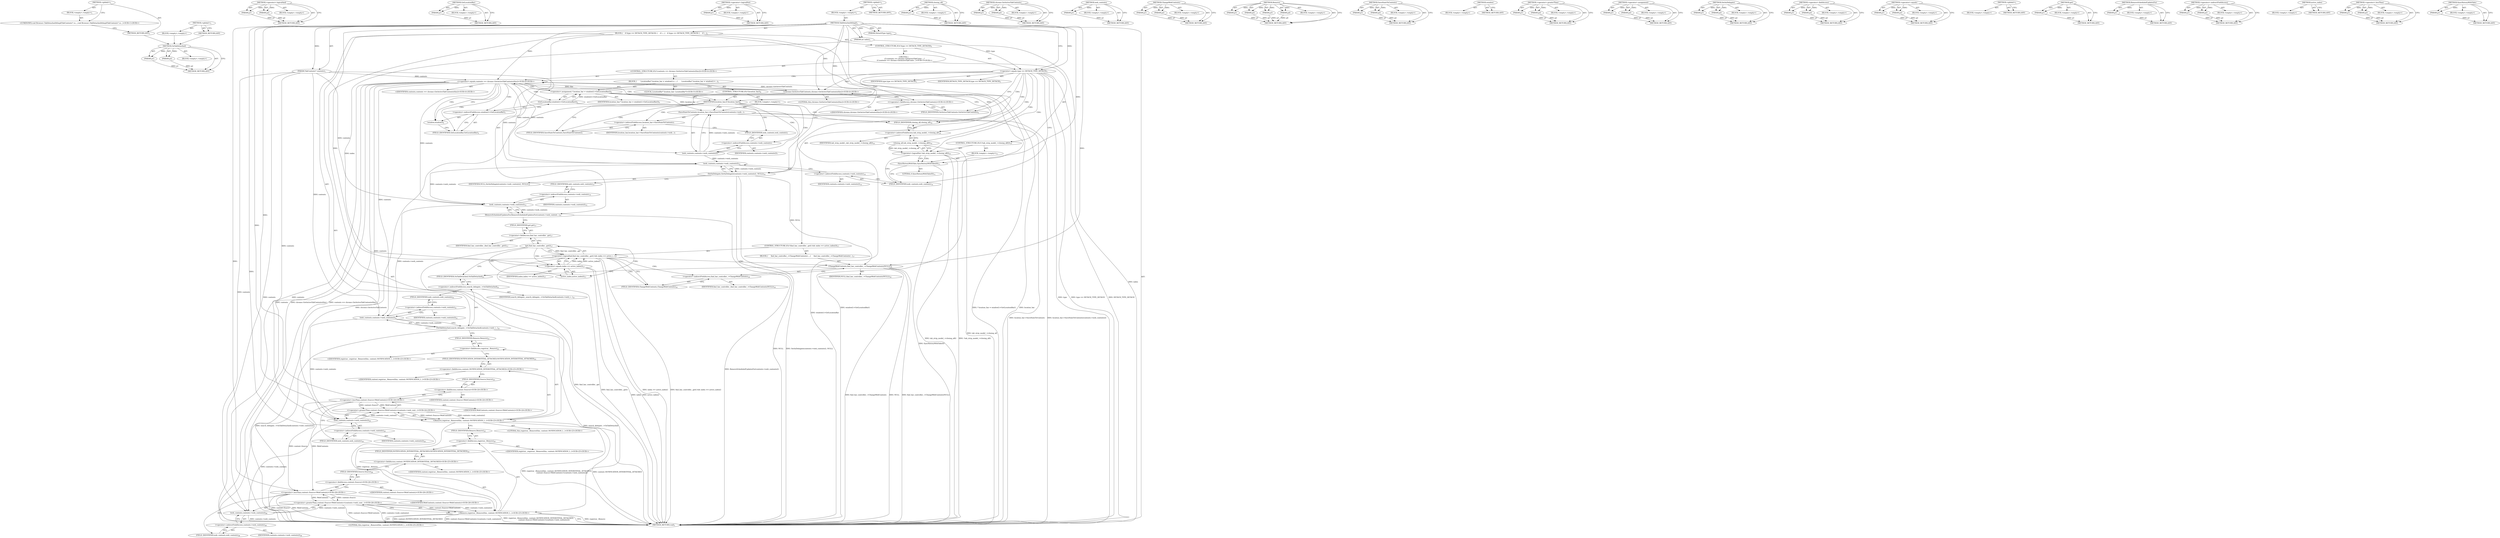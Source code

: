 digraph "&lt;global&gt;" {
vulnerable_226 [label=<(METHOD,OnTabDetached)>];
vulnerable_227 [label=<(PARAM,p1)>];
vulnerable_228 [label=<(PARAM,p2)>];
vulnerable_229 [label=<(BLOCK,&lt;empty&gt;,&lt;empty&gt;)>];
vulnerable_230 [label=<(METHOD_RETURN,ANY)>];
vulnerable_209 [label=<(METHOD,&lt;operator&gt;.logicalAnd)>];
vulnerable_210 [label=<(PARAM,p1)>];
vulnerable_211 [label=<(PARAM,p2)>];
vulnerable_212 [label=<(BLOCK,&lt;empty&gt;,&lt;empty&gt;)>];
vulnerable_213 [label=<(METHOD_RETURN,ANY)>];
vulnerable_167 [label=<(METHOD,GetLocationBar)>];
vulnerable_168 [label=<(PARAM,p1)>];
vulnerable_169 [label=<(BLOCK,&lt;empty&gt;,&lt;empty&gt;)>];
vulnerable_170 [label=<(METHOD_RETURN,ANY)>];
vulnerable_188 [label=<(METHOD,&lt;operator&gt;.logicalNot)>];
vulnerable_189 [label=<(PARAM,p1)>];
vulnerable_190 [label=<(BLOCK,&lt;empty&gt;,&lt;empty&gt;)>];
vulnerable_191 [label=<(METHOD_RETURN,ANY)>];
vulnerable_6 [label=<(METHOD,&lt;global&gt;)<SUB>1</SUB>>];
vulnerable_7 [label=<(BLOCK,&lt;empty&gt;,&lt;empty&gt;)<SUB>1</SUB>>];
vulnerable_8 [label=<(METHOD,TabDetachedAtImpl)<SUB>1</SUB>>];
vulnerable_9 [label=<(PARAM,TabContents* contents)<SUB>1</SUB>>];
vulnerable_10 [label=<(PARAM,int index)<SUB>1</SUB>>];
vulnerable_11 [label=<(PARAM,DetachType type)<SUB>2</SUB>>];
vulnerable_12 [label=<(BLOCK,{
   if (type == DETACH_TYPE_DETACH) {
    if (...,{
   if (type == DETACH_TYPE_DETACH) {
    if (...)<SUB>2</SUB>>];
vulnerable_13 [label=<(CONTROL_STRUCTURE,IF,if (type == DETACH_TYPE_DETACH))<SUB>3</SUB>>];
vulnerable_14 [label=<(&lt;operator&gt;.equals,type == DETACH_TYPE_DETACH)<SUB>3</SUB>>];
vulnerable_15 [label=<(IDENTIFIER,type,type == DETACH_TYPE_DETACH)<SUB>3</SUB>>];
vulnerable_16 [label=<(IDENTIFIER,DETACH_TYPE_DETACH,type == DETACH_TYPE_DETACH)<SUB>3</SUB>>];
vulnerable_17 [label="<(BLOCK,{
    if (contents == chrome::GetActiveTabConte...,{
    if (contents == chrome::GetActiveTabConte...)<SUB>3</SUB>>"];
vulnerable_18 [label="<(CONTROL_STRUCTURE,IF,if (contents == chrome::GetActiveTabContents(this)))<SUB>4</SUB>>"];
vulnerable_19 [label="<(&lt;operator&gt;.equals,contents == chrome::GetActiveTabContents(this))<SUB>4</SUB>>"];
vulnerable_20 [label="<(IDENTIFIER,contents,contents == chrome::GetActiveTabContents(this))<SUB>4</SUB>>"];
vulnerable_21 [label="<(chrome.GetActiveTabContents,chrome::GetActiveTabContents(this))<SUB>4</SUB>>"];
vulnerable_22 [label="<(&lt;operator&gt;.fieldAccess,chrome::GetActiveTabContents)<SUB>4</SUB>>"];
vulnerable_23 [label="<(IDENTIFIER,chrome,chrome::GetActiveTabContents(this))<SUB>4</SUB>>"];
vulnerable_24 [label=<(FIELD_IDENTIFIER,GetActiveTabContents,GetActiveTabContents)<SUB>4</SUB>>];
vulnerable_25 [label="<(LITERAL,this,chrome::GetActiveTabContents(this))<SUB>4</SUB>>"];
vulnerable_26 [label=<(BLOCK,{
       LocationBar* location_bar = window()-&gt;...,{
       LocationBar* location_bar = window()-&gt;...)<SUB>4</SUB>>];
vulnerable_27 [label="<(LOCAL,LocationBar* location_bar: LocationBar*)<SUB>5</SUB>>"];
vulnerable_28 [label=<(&lt;operator&gt;.assignment,* location_bar = window()-&gt;GetLocationBar())<SUB>5</SUB>>];
vulnerable_29 [label=<(IDENTIFIER,location_bar,* location_bar = window()-&gt;GetLocationBar())<SUB>5</SUB>>];
vulnerable_30 [label=<(GetLocationBar,window()-&gt;GetLocationBar())<SUB>5</SUB>>];
vulnerable_31 [label=<(&lt;operator&gt;.indirectFieldAccess,window()-&gt;GetLocationBar)<SUB>5</SUB>>];
vulnerable_32 [label=<(window,window())<SUB>5</SUB>>];
vulnerable_33 [label=<(FIELD_IDENTIFIER,GetLocationBar,GetLocationBar)<SUB>5</SUB>>];
vulnerable_34 [label=<(CONTROL_STRUCTURE,IF,if (location_bar))<SUB>6</SUB>>];
vulnerable_35 [label=<(IDENTIFIER,location_bar,if (location_bar))<SUB>6</SUB>>];
vulnerable_36 [label=<(BLOCK,&lt;empty&gt;,&lt;empty&gt;)<SUB>7</SUB>>];
vulnerable_37 [label=<(SaveStateToContents,location_bar-&gt;SaveStateToContents(contents-&gt;web...)<SUB>7</SUB>>];
vulnerable_38 [label=<(&lt;operator&gt;.indirectFieldAccess,location_bar-&gt;SaveStateToContents)<SUB>7</SUB>>];
vulnerable_39 [label=<(IDENTIFIER,location_bar,location_bar-&gt;SaveStateToContents(contents-&gt;web...)<SUB>7</SUB>>];
vulnerable_40 [label=<(FIELD_IDENTIFIER,SaveStateToContents,SaveStateToContents)<SUB>7</SUB>>];
vulnerable_41 [label=<(web_contents,contents-&gt;web_contents())<SUB>7</SUB>>];
vulnerable_42 [label=<(&lt;operator&gt;.indirectFieldAccess,contents-&gt;web_contents)<SUB>7</SUB>>];
vulnerable_43 [label=<(IDENTIFIER,contents,contents-&gt;web_contents())<SUB>7</SUB>>];
vulnerable_44 [label=<(FIELD_IDENTIFIER,web_contents,web_contents)<SUB>7</SUB>>];
vulnerable_45 [label=<(CONTROL_STRUCTURE,IF,if (!tab_strip_model_-&gt;closing_all()))<SUB>10</SUB>>];
vulnerable_46 [label=<(&lt;operator&gt;.logicalNot,!tab_strip_model_-&gt;closing_all())<SUB>10</SUB>>];
vulnerable_47 [label=<(closing_all,tab_strip_model_-&gt;closing_all())<SUB>10</SUB>>];
vulnerable_48 [label=<(&lt;operator&gt;.indirectFieldAccess,tab_strip_model_-&gt;closing_all)<SUB>10</SUB>>];
vulnerable_49 [label=<(IDENTIFIER,tab_strip_model_,tab_strip_model_-&gt;closing_all())<SUB>10</SUB>>];
vulnerable_50 [label=<(FIELD_IDENTIFIER,closing_all,closing_all)<SUB>10</SUB>>];
vulnerable_51 [label=<(BLOCK,&lt;empty&gt;,&lt;empty&gt;)<SUB>11</SUB>>];
vulnerable_52 [label=<(SyncHistoryWithTabs,SyncHistoryWithTabs(0))<SUB>11</SUB>>];
vulnerable_53 [label=<(LITERAL,0,SyncHistoryWithTabs(0))<SUB>11</SUB>>];
vulnerable_54 [label=<(SetAsDelegate,SetAsDelegate(contents-&gt;web_contents(), NULL))<SUB>14</SUB>>];
vulnerable_55 [label=<(web_contents,contents-&gt;web_contents())<SUB>14</SUB>>];
vulnerable_56 [label=<(&lt;operator&gt;.indirectFieldAccess,contents-&gt;web_contents)<SUB>14</SUB>>];
vulnerable_57 [label=<(IDENTIFIER,contents,contents-&gt;web_contents())<SUB>14</SUB>>];
vulnerable_58 [label=<(FIELD_IDENTIFIER,web_contents,web_contents)<SUB>14</SUB>>];
vulnerable_59 [label=<(IDENTIFIER,NULL,SetAsDelegate(contents-&gt;web_contents(), NULL))<SUB>14</SUB>>];
vulnerable_60 [label=<(RemoveScheduledUpdatesFor,RemoveScheduledUpdatesFor(contents-&gt;web_content...)<SUB>15</SUB>>];
vulnerable_61 [label=<(web_contents,contents-&gt;web_contents())<SUB>15</SUB>>];
vulnerable_62 [label=<(&lt;operator&gt;.indirectFieldAccess,contents-&gt;web_contents)<SUB>15</SUB>>];
vulnerable_63 [label=<(IDENTIFIER,contents,contents-&gt;web_contents())<SUB>15</SUB>>];
vulnerable_64 [label=<(FIELD_IDENTIFIER,web_contents,web_contents)<SUB>15</SUB>>];
vulnerable_65 [label=<(CONTROL_STRUCTURE,IF,if (find_bar_controller_.get() &amp;&amp; index == active_index()))<SUB>17</SUB>>];
vulnerable_66 [label=<(&lt;operator&gt;.logicalAnd,find_bar_controller_.get() &amp;&amp; index == active_i...)<SUB>17</SUB>>];
vulnerable_67 [label=<(get,find_bar_controller_.get())<SUB>17</SUB>>];
vulnerable_68 [label=<(&lt;operator&gt;.fieldAccess,find_bar_controller_.get)<SUB>17</SUB>>];
vulnerable_69 [label=<(IDENTIFIER,find_bar_controller_,find_bar_controller_.get())<SUB>17</SUB>>];
vulnerable_70 [label=<(FIELD_IDENTIFIER,get,get)<SUB>17</SUB>>];
vulnerable_71 [label=<(&lt;operator&gt;.equals,index == active_index())<SUB>17</SUB>>];
vulnerable_72 [label=<(IDENTIFIER,index,index == active_index())<SUB>17</SUB>>];
vulnerable_73 [label=<(active_index,active_index())<SUB>17</SUB>>];
vulnerable_74 [label=<(BLOCK,{
     find_bar_controller_-&gt;ChangeWebContents(...,{
     find_bar_controller_-&gt;ChangeWebContents(...)<SUB>17</SUB>>];
vulnerable_75 [label=<(ChangeWebContents,find_bar_controller_-&gt;ChangeWebContents(NULL))<SUB>18</SUB>>];
vulnerable_76 [label=<(&lt;operator&gt;.indirectFieldAccess,find_bar_controller_-&gt;ChangeWebContents)<SUB>18</SUB>>];
vulnerable_77 [label=<(IDENTIFIER,find_bar_controller_,find_bar_controller_-&gt;ChangeWebContents(NULL))<SUB>18</SUB>>];
vulnerable_78 [label=<(FIELD_IDENTIFIER,ChangeWebContents,ChangeWebContents)<SUB>18</SUB>>];
vulnerable_79 [label=<(IDENTIFIER,NULL,find_bar_controller_-&gt;ChangeWebContents(NULL))<SUB>18</SUB>>];
vulnerable_80 [label=<(OnTabDetached,search_delegate_-&gt;OnTabDetached(contents-&gt;web_c...)<SUB>21</SUB>>];
vulnerable_81 [label=<(&lt;operator&gt;.indirectFieldAccess,search_delegate_-&gt;OnTabDetached)<SUB>21</SUB>>];
vulnerable_82 [label=<(IDENTIFIER,search_delegate_,search_delegate_-&gt;OnTabDetached(contents-&gt;web_c...)<SUB>21</SUB>>];
vulnerable_83 [label=<(FIELD_IDENTIFIER,OnTabDetached,OnTabDetached)<SUB>21</SUB>>];
vulnerable_84 [label=<(web_contents,contents-&gt;web_contents())<SUB>21</SUB>>];
vulnerable_85 [label=<(&lt;operator&gt;.indirectFieldAccess,contents-&gt;web_contents)<SUB>21</SUB>>];
vulnerable_86 [label=<(IDENTIFIER,contents,contents-&gt;web_contents())<SUB>21</SUB>>];
vulnerable_87 [label=<(FIELD_IDENTIFIER,web_contents,web_contents)<SUB>21</SUB>>];
vulnerable_88 [label="<(Remove,registrar_.Remove(this, content::NOTIFICATION_I...)<SUB>23</SUB>>"];
vulnerable_89 [label=<(&lt;operator&gt;.fieldAccess,registrar_.Remove)<SUB>23</SUB>>];
vulnerable_90 [label="<(IDENTIFIER,registrar_,registrar_.Remove(this, content::NOTIFICATION_I...)<SUB>23</SUB>>"];
vulnerable_91 [label=<(FIELD_IDENTIFIER,Remove,Remove)<SUB>23</SUB>>];
vulnerable_92 [label="<(LITERAL,this,registrar_.Remove(this, content::NOTIFICATION_I...)<SUB>23</SUB>>"];
vulnerable_93 [label="<(&lt;operator&gt;.fieldAccess,content::NOTIFICATION_INTERSTITIAL_ATTACHED)<SUB>23</SUB>>"];
vulnerable_94 [label="<(IDENTIFIER,content,registrar_.Remove(this, content::NOTIFICATION_I...)<SUB>23</SUB>>"];
vulnerable_95 [label=<(FIELD_IDENTIFIER,NOTIFICATION_INTERSTITIAL_ATTACHED,NOTIFICATION_INTERSTITIAL_ATTACHED)<SUB>23</SUB>>];
vulnerable_96 [label="<(&lt;operator&gt;.greaterThan,content::Source&lt;WebContents&gt;(contents-&gt;web_cont...)<SUB>24</SUB>>"];
vulnerable_97 [label="<(&lt;operator&gt;.lessThan,content::Source&lt;WebContents)<SUB>24</SUB>>"];
vulnerable_98 [label="<(&lt;operator&gt;.fieldAccess,content::Source)<SUB>24</SUB>>"];
vulnerable_99 [label="<(IDENTIFIER,content,content::Source&lt;WebContents)<SUB>24</SUB>>"];
vulnerable_100 [label=<(FIELD_IDENTIFIER,Source,Source)<SUB>24</SUB>>];
vulnerable_101 [label="<(IDENTIFIER,WebContents,content::Source&lt;WebContents)<SUB>24</SUB>>"];
vulnerable_102 [label=<(web_contents,contents-&gt;web_contents())<SUB>24</SUB>>];
vulnerable_103 [label=<(&lt;operator&gt;.indirectFieldAccess,contents-&gt;web_contents)<SUB>24</SUB>>];
vulnerable_104 [label=<(IDENTIFIER,contents,contents-&gt;web_contents())<SUB>24</SUB>>];
vulnerable_105 [label=<(FIELD_IDENTIFIER,web_contents,web_contents)<SUB>24</SUB>>];
vulnerable_106 [label="<(Remove,registrar_.Remove(this, content::NOTIFICATION_I...)<SUB>25</SUB>>"];
vulnerable_107 [label=<(&lt;operator&gt;.fieldAccess,registrar_.Remove)<SUB>25</SUB>>];
vulnerable_108 [label="<(IDENTIFIER,registrar_,registrar_.Remove(this, content::NOTIFICATION_I...)<SUB>25</SUB>>"];
vulnerable_109 [label=<(FIELD_IDENTIFIER,Remove,Remove)<SUB>25</SUB>>];
vulnerable_110 [label="<(LITERAL,this,registrar_.Remove(this, content::NOTIFICATION_I...)<SUB>25</SUB>>"];
vulnerable_111 [label="<(&lt;operator&gt;.fieldAccess,content::NOTIFICATION_INTERSTITIAL_DETACHED)<SUB>25</SUB>>"];
vulnerable_112 [label="<(IDENTIFIER,content,registrar_.Remove(this, content::NOTIFICATION_I...)<SUB>25</SUB>>"];
vulnerable_113 [label=<(FIELD_IDENTIFIER,NOTIFICATION_INTERSTITIAL_DETACHED,NOTIFICATION_INTERSTITIAL_DETACHED)<SUB>25</SUB>>];
vulnerable_114 [label="<(&lt;operator&gt;.greaterThan,content::Source&lt;WebContents&gt;(contents-&gt;web_cont...)<SUB>26</SUB>>"];
vulnerable_115 [label="<(&lt;operator&gt;.lessThan,content::Source&lt;WebContents)<SUB>26</SUB>>"];
vulnerable_116 [label="<(&lt;operator&gt;.fieldAccess,content::Source)<SUB>26</SUB>>"];
vulnerable_117 [label="<(IDENTIFIER,content,content::Source&lt;WebContents)<SUB>26</SUB>>"];
vulnerable_118 [label=<(FIELD_IDENTIFIER,Source,Source)<SUB>26</SUB>>];
vulnerable_119 [label="<(IDENTIFIER,WebContents,content::Source&lt;WebContents)<SUB>26</SUB>>"];
vulnerable_120 [label=<(web_contents,contents-&gt;web_contents())<SUB>26</SUB>>];
vulnerable_121 [label=<(&lt;operator&gt;.indirectFieldAccess,contents-&gt;web_contents)<SUB>26</SUB>>];
vulnerable_122 [label=<(IDENTIFIER,contents,contents-&gt;web_contents())<SUB>26</SUB>>];
vulnerable_123 [label=<(FIELD_IDENTIFIER,web_contents,web_contents)<SUB>26</SUB>>];
vulnerable_124 [label=<(METHOD_RETURN,void)<SUB>1</SUB>>];
vulnerable_126 [label=<(METHOD_RETURN,ANY)<SUB>1</SUB>>];
vulnerable_192 [label=<(METHOD,closing_all)>];
vulnerable_193 [label=<(PARAM,p1)>];
vulnerable_194 [label=<(BLOCK,&lt;empty&gt;,&lt;empty&gt;)>];
vulnerable_195 [label=<(METHOD_RETURN,ANY)>];
vulnerable_152 [label=<(METHOD,chrome.GetActiveTabContents)>];
vulnerable_153 [label=<(PARAM,p1)>];
vulnerable_154 [label=<(PARAM,p2)>];
vulnerable_155 [label=<(BLOCK,&lt;empty&gt;,&lt;empty&gt;)>];
vulnerable_156 [label=<(METHOD_RETURN,ANY)>];
vulnerable_184 [label=<(METHOD,web_contents)>];
vulnerable_185 [label=<(PARAM,p1)>];
vulnerable_186 [label=<(BLOCK,&lt;empty&gt;,&lt;empty&gt;)>];
vulnerable_187 [label=<(METHOD_RETURN,ANY)>];
vulnerable_221 [label=<(METHOD,ChangeWebContents)>];
vulnerable_222 [label=<(PARAM,p1)>];
vulnerable_223 [label=<(PARAM,p2)>];
vulnerable_224 [label=<(BLOCK,&lt;empty&gt;,&lt;empty&gt;)>];
vulnerable_225 [label=<(METHOD_RETURN,ANY)>];
vulnerable_231 [label=<(METHOD,Remove)>];
vulnerable_232 [label=<(PARAM,p1)>];
vulnerable_233 [label=<(PARAM,p2)>];
vulnerable_234 [label=<(PARAM,p3)>];
vulnerable_235 [label=<(PARAM,p4)>];
vulnerable_236 [label=<(BLOCK,&lt;empty&gt;,&lt;empty&gt;)>];
vulnerable_237 [label=<(METHOD_RETURN,ANY)>];
vulnerable_179 [label=<(METHOD,SaveStateToContents)>];
vulnerable_180 [label=<(PARAM,p1)>];
vulnerable_181 [label=<(PARAM,p2)>];
vulnerable_182 [label=<(BLOCK,&lt;empty&gt;,&lt;empty&gt;)>];
vulnerable_183 [label=<(METHOD_RETURN,ANY)>];
vulnerable_176 [label=<(METHOD,window)>];
vulnerable_177 [label=<(BLOCK,&lt;empty&gt;,&lt;empty&gt;)>];
vulnerable_178 [label=<(METHOD_RETURN,ANY)>];
vulnerable_238 [label=<(METHOD,&lt;operator&gt;.greaterThan)>];
vulnerable_239 [label=<(PARAM,p1)>];
vulnerable_240 [label=<(PARAM,p2)>];
vulnerable_241 [label=<(BLOCK,&lt;empty&gt;,&lt;empty&gt;)>];
vulnerable_242 [label=<(METHOD_RETURN,ANY)>];
vulnerable_162 [label=<(METHOD,&lt;operator&gt;.assignment)>];
vulnerable_163 [label=<(PARAM,p1)>];
vulnerable_164 [label=<(PARAM,p2)>];
vulnerable_165 [label=<(BLOCK,&lt;empty&gt;,&lt;empty&gt;)>];
vulnerable_166 [label=<(METHOD_RETURN,ANY)>];
vulnerable_200 [label=<(METHOD,SetAsDelegate)>];
vulnerable_201 [label=<(PARAM,p1)>];
vulnerable_202 [label=<(PARAM,p2)>];
vulnerable_203 [label=<(BLOCK,&lt;empty&gt;,&lt;empty&gt;)>];
vulnerable_204 [label=<(METHOD_RETURN,ANY)>];
vulnerable_157 [label=<(METHOD,&lt;operator&gt;.fieldAccess)>];
vulnerable_158 [label=<(PARAM,p1)>];
vulnerable_159 [label=<(PARAM,p2)>];
vulnerable_160 [label=<(BLOCK,&lt;empty&gt;,&lt;empty&gt;)>];
vulnerable_161 [label=<(METHOD_RETURN,ANY)>];
vulnerable_147 [label=<(METHOD,&lt;operator&gt;.equals)>];
vulnerable_148 [label=<(PARAM,p1)>];
vulnerable_149 [label=<(PARAM,p2)>];
vulnerable_150 [label=<(BLOCK,&lt;empty&gt;,&lt;empty&gt;)>];
vulnerable_151 [label=<(METHOD_RETURN,ANY)>];
vulnerable_141 [label=<(METHOD,&lt;global&gt;)<SUB>1</SUB>>];
vulnerable_142 [label=<(BLOCK,&lt;empty&gt;,&lt;empty&gt;)>];
vulnerable_143 [label=<(METHOD_RETURN,ANY)>];
vulnerable_214 [label=<(METHOD,get)>];
vulnerable_215 [label=<(PARAM,p1)>];
vulnerable_216 [label=<(BLOCK,&lt;empty&gt;,&lt;empty&gt;)>];
vulnerable_217 [label=<(METHOD_RETURN,ANY)>];
vulnerable_205 [label=<(METHOD,RemoveScheduledUpdatesFor)>];
vulnerable_206 [label=<(PARAM,p1)>];
vulnerable_207 [label=<(BLOCK,&lt;empty&gt;,&lt;empty&gt;)>];
vulnerable_208 [label=<(METHOD_RETURN,ANY)>];
vulnerable_171 [label=<(METHOD,&lt;operator&gt;.indirectFieldAccess)>];
vulnerable_172 [label=<(PARAM,p1)>];
vulnerable_173 [label=<(PARAM,p2)>];
vulnerable_174 [label=<(BLOCK,&lt;empty&gt;,&lt;empty&gt;)>];
vulnerable_175 [label=<(METHOD_RETURN,ANY)>];
vulnerable_218 [label=<(METHOD,active_index)>];
vulnerable_219 [label=<(BLOCK,&lt;empty&gt;,&lt;empty&gt;)>];
vulnerable_220 [label=<(METHOD_RETURN,ANY)>];
vulnerable_243 [label=<(METHOD,&lt;operator&gt;.lessThan)>];
vulnerable_244 [label=<(PARAM,p1)>];
vulnerable_245 [label=<(PARAM,p2)>];
vulnerable_246 [label=<(BLOCK,&lt;empty&gt;,&lt;empty&gt;)>];
vulnerable_247 [label=<(METHOD_RETURN,ANY)>];
vulnerable_196 [label=<(METHOD,SyncHistoryWithTabs)>];
vulnerable_197 [label=<(PARAM,p1)>];
vulnerable_198 [label=<(BLOCK,&lt;empty&gt;,&lt;empty&gt;)>];
vulnerable_199 [label=<(METHOD_RETURN,ANY)>];
fixed_6 [label=<(METHOD,&lt;global&gt;)<SUB>1</SUB>>];
fixed_7 [label=<(BLOCK,&lt;empty&gt;,&lt;empty&gt;)<SUB>1</SUB>>];
fixed_8 [label="<(UNKNOWN,void Browser::TabDetachedAtImpl(TabContents* co...,void Browser::TabDetachedAtImpl(TabContents* co...)<SUB>1</SUB>>"];
fixed_9 [label=<(METHOD_RETURN,ANY)<SUB>1</SUB>>];
fixed_14 [label=<(METHOD,&lt;global&gt;)<SUB>1</SUB>>];
fixed_15 [label=<(BLOCK,&lt;empty&gt;,&lt;empty&gt;)>];
fixed_16 [label=<(METHOD_RETURN,ANY)>];
vulnerable_226 -> vulnerable_227  [key=0, label="AST: "];
vulnerable_226 -> vulnerable_227  [key=1, label="DDG: "];
vulnerable_226 -> vulnerable_229  [key=0, label="AST: "];
vulnerable_226 -> vulnerable_228  [key=0, label="AST: "];
vulnerable_226 -> vulnerable_228  [key=1, label="DDG: "];
vulnerable_226 -> vulnerable_230  [key=0, label="AST: "];
vulnerable_226 -> vulnerable_230  [key=1, label="CFG: "];
vulnerable_227 -> vulnerable_230  [key=0, label="DDG: p1"];
vulnerable_228 -> vulnerable_230  [key=0, label="DDG: p2"];
vulnerable_209 -> vulnerable_210  [key=0, label="AST: "];
vulnerable_209 -> vulnerable_210  [key=1, label="DDG: "];
vulnerable_209 -> vulnerable_212  [key=0, label="AST: "];
vulnerable_209 -> vulnerable_211  [key=0, label="AST: "];
vulnerable_209 -> vulnerable_211  [key=1, label="DDG: "];
vulnerable_209 -> vulnerable_213  [key=0, label="AST: "];
vulnerable_209 -> vulnerable_213  [key=1, label="CFG: "];
vulnerable_210 -> vulnerable_213  [key=0, label="DDG: p1"];
vulnerable_211 -> vulnerable_213  [key=0, label="DDG: p2"];
vulnerable_167 -> vulnerable_168  [key=0, label="AST: "];
vulnerable_167 -> vulnerable_168  [key=1, label="DDG: "];
vulnerable_167 -> vulnerable_169  [key=0, label="AST: "];
vulnerable_167 -> vulnerable_170  [key=0, label="AST: "];
vulnerable_167 -> vulnerable_170  [key=1, label="CFG: "];
vulnerable_168 -> vulnerable_170  [key=0, label="DDG: p1"];
vulnerable_188 -> vulnerable_189  [key=0, label="AST: "];
vulnerable_188 -> vulnerable_189  [key=1, label="DDG: "];
vulnerable_188 -> vulnerable_190  [key=0, label="AST: "];
vulnerable_188 -> vulnerable_191  [key=0, label="AST: "];
vulnerable_188 -> vulnerable_191  [key=1, label="CFG: "];
vulnerable_189 -> vulnerable_191  [key=0, label="DDG: p1"];
vulnerable_6 -> vulnerable_7  [key=0, label="AST: "];
vulnerable_6 -> vulnerable_126  [key=0, label="AST: "];
vulnerable_6 -> vulnerable_126  [key=1, label="CFG: "];
vulnerable_7 -> vulnerable_8  [key=0, label="AST: "];
vulnerable_8 -> vulnerable_9  [key=0, label="AST: "];
vulnerable_8 -> vulnerable_9  [key=1, label="DDG: "];
vulnerable_8 -> vulnerable_10  [key=0, label="AST: "];
vulnerable_8 -> vulnerable_10  [key=1, label="DDG: "];
vulnerable_8 -> vulnerable_11  [key=0, label="AST: "];
vulnerable_8 -> vulnerable_11  [key=1, label="DDG: "];
vulnerable_8 -> vulnerable_12  [key=0, label="AST: "];
vulnerable_8 -> vulnerable_124  [key=0, label="AST: "];
vulnerable_8 -> vulnerable_14  [key=0, label="CFG: "];
vulnerable_8 -> vulnerable_14  [key=1, label="DDG: "];
vulnerable_8 -> vulnerable_54  [key=0, label="DDG: "];
vulnerable_8 -> vulnerable_88  [key=0, label="DDG: "];
vulnerable_8 -> vulnerable_106  [key=0, label="DDG: "];
vulnerable_8 -> vulnerable_71  [key=0, label="DDG: "];
vulnerable_8 -> vulnerable_75  [key=0, label="DDG: "];
vulnerable_8 -> vulnerable_97  [key=0, label="DDG: "];
vulnerable_8 -> vulnerable_115  [key=0, label="DDG: "];
vulnerable_8 -> vulnerable_19  [key=0, label="DDG: "];
vulnerable_8 -> vulnerable_21  [key=0, label="DDG: "];
vulnerable_8 -> vulnerable_35  [key=0, label="DDG: "];
vulnerable_8 -> vulnerable_52  [key=0, label="DDG: "];
vulnerable_9 -> vulnerable_124  [key=0, label="DDG: contents"];
vulnerable_9 -> vulnerable_55  [key=0, label="DDG: contents"];
vulnerable_9 -> vulnerable_61  [key=0, label="DDG: contents"];
vulnerable_9 -> vulnerable_84  [key=0, label="DDG: contents"];
vulnerable_9 -> vulnerable_102  [key=0, label="DDG: contents"];
vulnerable_9 -> vulnerable_120  [key=0, label="DDG: contents"];
vulnerable_9 -> vulnerable_19  [key=0, label="DDG: contents"];
vulnerable_10 -> vulnerable_124  [key=0, label="DDG: index"];
vulnerable_10 -> vulnerable_71  [key=0, label="DDG: index"];
vulnerable_11 -> vulnerable_14  [key=0, label="DDG: type"];
vulnerable_12 -> vulnerable_13  [key=0, label="AST: "];
vulnerable_12 -> vulnerable_54  [key=0, label="AST: "];
vulnerable_12 -> vulnerable_60  [key=0, label="AST: "];
vulnerable_12 -> vulnerable_65  [key=0, label="AST: "];
vulnerable_12 -> vulnerable_80  [key=0, label="AST: "];
vulnerable_12 -> vulnerable_88  [key=0, label="AST: "];
vulnerable_12 -> vulnerable_106  [key=0, label="AST: "];
vulnerable_13 -> vulnerable_14  [key=0, label="AST: "];
vulnerable_13 -> vulnerable_17  [key=0, label="AST: "];
vulnerable_14 -> vulnerable_15  [key=0, label="AST: "];
vulnerable_14 -> vulnerable_16  [key=0, label="AST: "];
vulnerable_14 -> vulnerable_24  [key=0, label="CFG: "];
vulnerable_14 -> vulnerable_24  [key=1, label="CDG: "];
vulnerable_14 -> vulnerable_58  [key=0, label="CFG: "];
vulnerable_14 -> vulnerable_124  [key=0, label="DDG: type"];
vulnerable_14 -> vulnerable_124  [key=1, label="DDG: type == DETACH_TYPE_DETACH"];
vulnerable_14 -> vulnerable_124  [key=2, label="DDG: DETACH_TYPE_DETACH"];
vulnerable_14 -> vulnerable_47  [key=0, label="CDG: "];
vulnerable_14 -> vulnerable_21  [key=0, label="CDG: "];
vulnerable_14 -> vulnerable_48  [key=0, label="CDG: "];
vulnerable_14 -> vulnerable_19  [key=0, label="CDG: "];
vulnerable_14 -> vulnerable_46  [key=0, label="CDG: "];
vulnerable_14 -> vulnerable_22  [key=0, label="CDG: "];
vulnerable_14 -> vulnerable_50  [key=0, label="CDG: "];
vulnerable_17 -> vulnerable_18  [key=0, label="AST: "];
vulnerable_17 -> vulnerable_45  [key=0, label="AST: "];
vulnerable_18 -> vulnerable_19  [key=0, label="AST: "];
vulnerable_18 -> vulnerable_26  [key=0, label="AST: "];
vulnerable_19 -> vulnerable_20  [key=0, label="AST: "];
vulnerable_19 -> vulnerable_21  [key=0, label="AST: "];
vulnerable_19 -> vulnerable_32  [key=0, label="CFG: "];
vulnerable_19 -> vulnerable_32  [key=1, label="CDG: "];
vulnerable_19 -> vulnerable_50  [key=0, label="CFG: "];
vulnerable_19 -> vulnerable_124  [key=0, label="DDG: contents"];
vulnerable_19 -> vulnerable_124  [key=1, label="DDG: chrome::GetActiveTabContents(this)"];
vulnerable_19 -> vulnerable_124  [key=2, label="DDG: contents == chrome::GetActiveTabContents(this)"];
vulnerable_19 -> vulnerable_55  [key=0, label="DDG: contents"];
vulnerable_19 -> vulnerable_61  [key=0, label="DDG: contents"];
vulnerable_19 -> vulnerable_84  [key=0, label="DDG: contents"];
vulnerable_19 -> vulnerable_102  [key=0, label="DDG: contents"];
vulnerable_19 -> vulnerable_120  [key=0, label="DDG: contents"];
vulnerable_19 -> vulnerable_41  [key=0, label="DDG: contents"];
vulnerable_19 -> vulnerable_30  [key=0, label="CDG: "];
vulnerable_19 -> vulnerable_33  [key=0, label="CDG: "];
vulnerable_19 -> vulnerable_28  [key=0, label="CDG: "];
vulnerable_19 -> vulnerable_35  [key=0, label="CDG: "];
vulnerable_19 -> vulnerable_31  [key=0, label="CDG: "];
vulnerable_21 -> vulnerable_22  [key=0, label="AST: "];
vulnerable_21 -> vulnerable_25  [key=0, label="AST: "];
vulnerable_21 -> vulnerable_19  [key=0, label="CFG: "];
vulnerable_21 -> vulnerable_19  [key=1, label="DDG: chrome::GetActiveTabContents"];
vulnerable_21 -> vulnerable_19  [key=2, label="DDG: this"];
vulnerable_21 -> vulnerable_124  [key=0, label="DDG: chrome::GetActiveTabContents"];
vulnerable_22 -> vulnerable_23  [key=0, label="AST: "];
vulnerable_22 -> vulnerable_24  [key=0, label="AST: "];
vulnerable_22 -> vulnerable_21  [key=0, label="CFG: "];
vulnerable_24 -> vulnerable_22  [key=0, label="CFG: "];
vulnerable_26 -> vulnerable_27  [key=0, label="AST: "];
vulnerable_26 -> vulnerable_28  [key=0, label="AST: "];
vulnerable_26 -> vulnerable_34  [key=0, label="AST: "];
vulnerable_28 -> vulnerable_29  [key=0, label="AST: "];
vulnerable_28 -> vulnerable_30  [key=0, label="AST: "];
vulnerable_28 -> vulnerable_35  [key=0, label="CFG: "];
vulnerable_28 -> vulnerable_124  [key=0, label="DDG: location_bar"];
vulnerable_28 -> vulnerable_124  [key=1, label="DDG: window()-&gt;GetLocationBar()"];
vulnerable_28 -> vulnerable_124  [key=2, label="DDG: * location_bar = window()-&gt;GetLocationBar()"];
vulnerable_28 -> vulnerable_37  [key=0, label="DDG: location_bar"];
vulnerable_30 -> vulnerable_31  [key=0, label="AST: "];
vulnerable_30 -> vulnerable_28  [key=0, label="CFG: "];
vulnerable_30 -> vulnerable_28  [key=1, label="DDG: window()-&gt;GetLocationBar"];
vulnerable_30 -> vulnerable_124  [key=0, label="DDG: window()-&gt;GetLocationBar"];
vulnerable_31 -> vulnerable_32  [key=0, label="AST: "];
vulnerable_31 -> vulnerable_33  [key=0, label="AST: "];
vulnerable_31 -> vulnerable_30  [key=0, label="CFG: "];
vulnerable_32 -> vulnerable_33  [key=0, label="CFG: "];
vulnerable_33 -> vulnerable_31  [key=0, label="CFG: "];
vulnerable_34 -> vulnerable_35  [key=0, label="AST: "];
vulnerable_34 -> vulnerable_36  [key=0, label="AST: "];
vulnerable_35 -> vulnerable_40  [key=0, label="CFG: "];
vulnerable_35 -> vulnerable_40  [key=1, label="CDG: "];
vulnerable_35 -> vulnerable_50  [key=0, label="CFG: "];
vulnerable_35 -> vulnerable_42  [key=0, label="CDG: "];
vulnerable_35 -> vulnerable_37  [key=0, label="CDG: "];
vulnerable_35 -> vulnerable_38  [key=0, label="CDG: "];
vulnerable_35 -> vulnerable_41  [key=0, label="CDG: "];
vulnerable_35 -> vulnerable_44  [key=0, label="CDG: "];
vulnerable_36 -> vulnerable_37  [key=0, label="AST: "];
vulnerable_37 -> vulnerable_38  [key=0, label="AST: "];
vulnerable_37 -> vulnerable_41  [key=0, label="AST: "];
vulnerable_37 -> vulnerable_50  [key=0, label="CFG: "];
vulnerable_37 -> vulnerable_124  [key=0, label="DDG: location_bar-&gt;SaveStateToContents"];
vulnerable_37 -> vulnerable_124  [key=1, label="DDG: location_bar-&gt;SaveStateToContents(contents-&gt;web_contents())"];
vulnerable_38 -> vulnerable_39  [key=0, label="AST: "];
vulnerable_38 -> vulnerable_40  [key=0, label="AST: "];
vulnerable_38 -> vulnerable_44  [key=0, label="CFG: "];
vulnerable_40 -> vulnerable_38  [key=0, label="CFG: "];
vulnerable_41 -> vulnerable_42  [key=0, label="AST: "];
vulnerable_41 -> vulnerable_37  [key=0, label="CFG: "];
vulnerable_41 -> vulnerable_37  [key=1, label="DDG: contents-&gt;web_contents"];
vulnerable_41 -> vulnerable_55  [key=0, label="DDG: contents-&gt;web_contents"];
vulnerable_42 -> vulnerable_43  [key=0, label="AST: "];
vulnerable_42 -> vulnerable_44  [key=0, label="AST: "];
vulnerable_42 -> vulnerable_41  [key=0, label="CFG: "];
vulnerable_44 -> vulnerable_42  [key=0, label="CFG: "];
vulnerable_45 -> vulnerable_46  [key=0, label="AST: "];
vulnerable_45 -> vulnerable_51  [key=0, label="AST: "];
vulnerable_46 -> vulnerable_47  [key=0, label="AST: "];
vulnerable_46 -> vulnerable_52  [key=0, label="CFG: "];
vulnerable_46 -> vulnerable_52  [key=1, label="CDG: "];
vulnerable_46 -> vulnerable_58  [key=0, label="CFG: "];
vulnerable_46 -> vulnerable_124  [key=0, label="DDG: tab_strip_model_-&gt;closing_all()"];
vulnerable_46 -> vulnerable_124  [key=1, label="DDG: !tab_strip_model_-&gt;closing_all()"];
vulnerable_47 -> vulnerable_48  [key=0, label="AST: "];
vulnerable_47 -> vulnerable_46  [key=0, label="CFG: "];
vulnerable_47 -> vulnerable_46  [key=1, label="DDG: tab_strip_model_-&gt;closing_all"];
vulnerable_47 -> vulnerable_124  [key=0, label="DDG: tab_strip_model_-&gt;closing_all"];
vulnerable_48 -> vulnerable_49  [key=0, label="AST: "];
vulnerable_48 -> vulnerable_50  [key=0, label="AST: "];
vulnerable_48 -> vulnerable_47  [key=0, label="CFG: "];
vulnerable_50 -> vulnerable_48  [key=0, label="CFG: "];
vulnerable_51 -> vulnerable_52  [key=0, label="AST: "];
vulnerable_52 -> vulnerable_53  [key=0, label="AST: "];
vulnerable_52 -> vulnerable_58  [key=0, label="CFG: "];
vulnerable_52 -> vulnerable_124  [key=0, label="DDG: SyncHistoryWithTabs(0)"];
vulnerable_54 -> vulnerable_55  [key=0, label="AST: "];
vulnerable_54 -> vulnerable_59  [key=0, label="AST: "];
vulnerable_54 -> vulnerable_64  [key=0, label="CFG: "];
vulnerable_54 -> vulnerable_124  [key=0, label="DDG: NULL"];
vulnerable_54 -> vulnerable_124  [key=1, label="DDG: SetAsDelegate(contents-&gt;web_contents(), NULL)"];
vulnerable_54 -> vulnerable_75  [key=0, label="DDG: NULL"];
vulnerable_55 -> vulnerable_56  [key=0, label="AST: "];
vulnerable_55 -> vulnerable_54  [key=0, label="CFG: "];
vulnerable_55 -> vulnerable_54  [key=1, label="DDG: contents-&gt;web_contents"];
vulnerable_55 -> vulnerable_61  [key=0, label="DDG: contents-&gt;web_contents"];
vulnerable_56 -> vulnerable_57  [key=0, label="AST: "];
vulnerable_56 -> vulnerable_58  [key=0, label="AST: "];
vulnerable_56 -> vulnerable_55  [key=0, label="CFG: "];
vulnerable_58 -> vulnerable_56  [key=0, label="CFG: "];
vulnerable_60 -> vulnerable_61  [key=0, label="AST: "];
vulnerable_60 -> vulnerable_70  [key=0, label="CFG: "];
vulnerable_60 -> vulnerable_124  [key=0, label="DDG: RemoveScheduledUpdatesFor(contents-&gt;web_contents())"];
vulnerable_61 -> vulnerable_62  [key=0, label="AST: "];
vulnerable_61 -> vulnerable_60  [key=0, label="CFG: "];
vulnerable_61 -> vulnerable_60  [key=1, label="DDG: contents-&gt;web_contents"];
vulnerable_61 -> vulnerable_84  [key=0, label="DDG: contents-&gt;web_contents"];
vulnerable_62 -> vulnerable_63  [key=0, label="AST: "];
vulnerable_62 -> vulnerable_64  [key=0, label="AST: "];
vulnerable_62 -> vulnerable_61  [key=0, label="CFG: "];
vulnerable_64 -> vulnerable_62  [key=0, label="CFG: "];
vulnerable_65 -> vulnerable_66  [key=0, label="AST: "];
vulnerable_65 -> vulnerable_74  [key=0, label="AST: "];
vulnerable_66 -> vulnerable_67  [key=0, label="AST: "];
vulnerable_66 -> vulnerable_71  [key=0, label="AST: "];
vulnerable_66 -> vulnerable_78  [key=0, label="CFG: "];
vulnerable_66 -> vulnerable_78  [key=1, label="CDG: "];
vulnerable_66 -> vulnerable_83  [key=0, label="CFG: "];
vulnerable_66 -> vulnerable_124  [key=0, label="DDG: find_bar_controller_.get()"];
vulnerable_66 -> vulnerable_124  [key=1, label="DDG: index == active_index()"];
vulnerable_66 -> vulnerable_124  [key=2, label="DDG: find_bar_controller_.get() &amp;&amp; index == active_index()"];
vulnerable_66 -> vulnerable_75  [key=0, label="CDG: "];
vulnerable_66 -> vulnerable_76  [key=0, label="CDG: "];
vulnerable_67 -> vulnerable_68  [key=0, label="AST: "];
vulnerable_67 -> vulnerable_66  [key=0, label="CFG: "];
vulnerable_67 -> vulnerable_66  [key=1, label="DDG: find_bar_controller_.get"];
vulnerable_67 -> vulnerable_73  [key=0, label="CFG: "];
vulnerable_67 -> vulnerable_73  [key=1, label="CDG: "];
vulnerable_67 -> vulnerable_124  [key=0, label="DDG: find_bar_controller_.get"];
vulnerable_67 -> vulnerable_71  [key=0, label="CDG: "];
vulnerable_68 -> vulnerable_69  [key=0, label="AST: "];
vulnerable_68 -> vulnerable_70  [key=0, label="AST: "];
vulnerable_68 -> vulnerable_67  [key=0, label="CFG: "];
vulnerable_70 -> vulnerable_68  [key=0, label="CFG: "];
vulnerable_71 -> vulnerable_72  [key=0, label="AST: "];
vulnerable_71 -> vulnerable_73  [key=0, label="AST: "];
vulnerable_71 -> vulnerable_66  [key=0, label="CFG: "];
vulnerable_71 -> vulnerable_66  [key=1, label="DDG: index"];
vulnerable_71 -> vulnerable_66  [key=2, label="DDG: active_index()"];
vulnerable_71 -> vulnerable_124  [key=0, label="DDG: index"];
vulnerable_71 -> vulnerable_124  [key=1, label="DDG: active_index()"];
vulnerable_73 -> vulnerable_71  [key=0, label="CFG: "];
vulnerable_74 -> vulnerable_75  [key=0, label="AST: "];
vulnerable_75 -> vulnerable_76  [key=0, label="AST: "];
vulnerable_75 -> vulnerable_79  [key=0, label="AST: "];
vulnerable_75 -> vulnerable_83  [key=0, label="CFG: "];
vulnerable_75 -> vulnerable_124  [key=0, label="DDG: find_bar_controller_-&gt;ChangeWebContents"];
vulnerable_75 -> vulnerable_124  [key=1, label="DDG: NULL"];
vulnerable_75 -> vulnerable_124  [key=2, label="DDG: find_bar_controller_-&gt;ChangeWebContents(NULL)"];
vulnerable_76 -> vulnerable_77  [key=0, label="AST: "];
vulnerable_76 -> vulnerable_78  [key=0, label="AST: "];
vulnerable_76 -> vulnerable_75  [key=0, label="CFG: "];
vulnerable_78 -> vulnerable_76  [key=0, label="CFG: "];
vulnerable_80 -> vulnerable_81  [key=0, label="AST: "];
vulnerable_80 -> vulnerable_84  [key=0, label="AST: "];
vulnerable_80 -> vulnerable_91  [key=0, label="CFG: "];
vulnerable_80 -> vulnerable_124  [key=0, label="DDG: search_delegate_-&gt;OnTabDetached"];
vulnerable_80 -> vulnerable_124  [key=1, label="DDG: search_delegate_-&gt;OnTabDetached(contents-&gt;web_contents())"];
vulnerable_81 -> vulnerable_82  [key=0, label="AST: "];
vulnerable_81 -> vulnerable_83  [key=0, label="AST: "];
vulnerable_81 -> vulnerable_87  [key=0, label="CFG: "];
vulnerable_83 -> vulnerable_81  [key=0, label="CFG: "];
vulnerable_84 -> vulnerable_85  [key=0, label="AST: "];
vulnerable_84 -> vulnerable_80  [key=0, label="CFG: "];
vulnerable_84 -> vulnerable_80  [key=1, label="DDG: contents-&gt;web_contents"];
vulnerable_84 -> vulnerable_102  [key=0, label="DDG: contents-&gt;web_contents"];
vulnerable_85 -> vulnerable_86  [key=0, label="AST: "];
vulnerable_85 -> vulnerable_87  [key=0, label="AST: "];
vulnerable_85 -> vulnerable_84  [key=0, label="CFG: "];
vulnerable_87 -> vulnerable_85  [key=0, label="CFG: "];
vulnerable_88 -> vulnerable_89  [key=0, label="AST: "];
vulnerable_88 -> vulnerable_92  [key=0, label="AST: "];
vulnerable_88 -> vulnerable_93  [key=0, label="AST: "];
vulnerable_88 -> vulnerable_96  [key=0, label="AST: "];
vulnerable_88 -> vulnerable_109  [key=0, label="CFG: "];
vulnerable_88 -> vulnerable_124  [key=0, label="DDG: content::NOTIFICATION_INTERSTITIAL_ATTACHED"];
vulnerable_88 -> vulnerable_124  [key=1, label="DDG: registrar_.Remove(this, content::NOTIFICATION_INTERSTITIAL_ATTACHED,
                    content::Source&lt;WebContents&gt;(contents-&gt;web_contents()))"];
vulnerable_88 -> vulnerable_106  [key=0, label="DDG: registrar_.Remove"];
vulnerable_89 -> vulnerable_90  [key=0, label="AST: "];
vulnerable_89 -> vulnerable_91  [key=0, label="AST: "];
vulnerable_89 -> vulnerable_95  [key=0, label="CFG: "];
vulnerable_91 -> vulnerable_89  [key=0, label="CFG: "];
vulnerable_93 -> vulnerable_94  [key=0, label="AST: "];
vulnerable_93 -> vulnerable_95  [key=0, label="AST: "];
vulnerable_93 -> vulnerable_100  [key=0, label="CFG: "];
vulnerable_95 -> vulnerable_93  [key=0, label="CFG: "];
vulnerable_96 -> vulnerable_97  [key=0, label="AST: "];
vulnerable_96 -> vulnerable_102  [key=0, label="AST: "];
vulnerable_96 -> vulnerable_88  [key=0, label="CFG: "];
vulnerable_96 -> vulnerable_88  [key=1, label="DDG: content::Source&lt;WebContents"];
vulnerable_96 -> vulnerable_88  [key=2, label="DDG: contents-&gt;web_contents()"];
vulnerable_97 -> vulnerable_98  [key=0, label="AST: "];
vulnerable_97 -> vulnerable_101  [key=0, label="AST: "];
vulnerable_97 -> vulnerable_105  [key=0, label="CFG: "];
vulnerable_97 -> vulnerable_96  [key=0, label="DDG: content::Source"];
vulnerable_97 -> vulnerable_96  [key=1, label="DDG: WebContents"];
vulnerable_97 -> vulnerable_115  [key=0, label="DDG: content::Source"];
vulnerable_97 -> vulnerable_115  [key=1, label="DDG: WebContents"];
vulnerable_98 -> vulnerable_99  [key=0, label="AST: "];
vulnerable_98 -> vulnerable_100  [key=0, label="AST: "];
vulnerable_98 -> vulnerable_97  [key=0, label="CFG: "];
vulnerable_100 -> vulnerable_98  [key=0, label="CFG: "];
vulnerable_102 -> vulnerable_103  [key=0, label="AST: "];
vulnerable_102 -> vulnerable_96  [key=0, label="CFG: "];
vulnerable_102 -> vulnerable_96  [key=1, label="DDG: contents-&gt;web_contents"];
vulnerable_102 -> vulnerable_120  [key=0, label="DDG: contents-&gt;web_contents"];
vulnerable_103 -> vulnerable_104  [key=0, label="AST: "];
vulnerable_103 -> vulnerable_105  [key=0, label="AST: "];
vulnerable_103 -> vulnerable_102  [key=0, label="CFG: "];
vulnerable_105 -> vulnerable_103  [key=0, label="CFG: "];
vulnerable_106 -> vulnerable_107  [key=0, label="AST: "];
vulnerable_106 -> vulnerable_110  [key=0, label="AST: "];
vulnerable_106 -> vulnerable_111  [key=0, label="AST: "];
vulnerable_106 -> vulnerable_114  [key=0, label="AST: "];
vulnerable_106 -> vulnerable_124  [key=0, label="CFG: "];
vulnerable_106 -> vulnerable_124  [key=1, label="DDG: registrar_.Remove"];
vulnerable_106 -> vulnerable_124  [key=2, label="DDG: content::NOTIFICATION_INTERSTITIAL_DETACHED"];
vulnerable_106 -> vulnerable_124  [key=3, label="DDG: content::Source&lt;WebContents&gt;(contents-&gt;web_contents())"];
vulnerable_106 -> vulnerable_124  [key=4, label="DDG: registrar_.Remove(this, content::NOTIFICATION_INTERSTITIAL_DETACHED,
                    content::Source&lt;WebContents&gt;(contents-&gt;web_contents()))"];
vulnerable_107 -> vulnerable_108  [key=0, label="AST: "];
vulnerable_107 -> vulnerable_109  [key=0, label="AST: "];
vulnerable_107 -> vulnerable_113  [key=0, label="CFG: "];
vulnerable_109 -> vulnerable_107  [key=0, label="CFG: "];
vulnerable_111 -> vulnerable_112  [key=0, label="AST: "];
vulnerable_111 -> vulnerable_113  [key=0, label="AST: "];
vulnerable_111 -> vulnerable_118  [key=0, label="CFG: "];
vulnerable_113 -> vulnerable_111  [key=0, label="CFG: "];
vulnerable_114 -> vulnerable_115  [key=0, label="AST: "];
vulnerable_114 -> vulnerable_120  [key=0, label="AST: "];
vulnerable_114 -> vulnerable_106  [key=0, label="CFG: "];
vulnerable_114 -> vulnerable_106  [key=1, label="DDG: content::Source&lt;WebContents"];
vulnerable_114 -> vulnerable_106  [key=2, label="DDG: contents-&gt;web_contents()"];
vulnerable_114 -> vulnerable_124  [key=0, label="DDG: content::Source&lt;WebContents"];
vulnerable_114 -> vulnerable_124  [key=1, label="DDG: contents-&gt;web_contents()"];
vulnerable_115 -> vulnerable_116  [key=0, label="AST: "];
vulnerable_115 -> vulnerable_119  [key=0, label="AST: "];
vulnerable_115 -> vulnerable_123  [key=0, label="CFG: "];
vulnerable_115 -> vulnerable_124  [key=0, label="DDG: content::Source"];
vulnerable_115 -> vulnerable_124  [key=1, label="DDG: WebContents"];
vulnerable_115 -> vulnerable_114  [key=0, label="DDG: content::Source"];
vulnerable_115 -> vulnerable_114  [key=1, label="DDG: WebContents"];
vulnerable_116 -> vulnerable_117  [key=0, label="AST: "];
vulnerable_116 -> vulnerable_118  [key=0, label="AST: "];
vulnerable_116 -> vulnerable_115  [key=0, label="CFG: "];
vulnerable_118 -> vulnerable_116  [key=0, label="CFG: "];
vulnerable_120 -> vulnerable_121  [key=0, label="AST: "];
vulnerable_120 -> vulnerable_114  [key=0, label="CFG: "];
vulnerable_120 -> vulnerable_114  [key=1, label="DDG: contents-&gt;web_contents"];
vulnerable_120 -> vulnerable_124  [key=0, label="DDG: contents-&gt;web_contents"];
vulnerable_121 -> vulnerable_122  [key=0, label="AST: "];
vulnerable_121 -> vulnerable_123  [key=0, label="AST: "];
vulnerable_121 -> vulnerable_120  [key=0, label="CFG: "];
vulnerable_123 -> vulnerable_121  [key=0, label="CFG: "];
vulnerable_192 -> vulnerable_193  [key=0, label="AST: "];
vulnerable_192 -> vulnerable_193  [key=1, label="DDG: "];
vulnerable_192 -> vulnerable_194  [key=0, label="AST: "];
vulnerable_192 -> vulnerable_195  [key=0, label="AST: "];
vulnerable_192 -> vulnerable_195  [key=1, label="CFG: "];
vulnerable_193 -> vulnerable_195  [key=0, label="DDG: p1"];
vulnerable_152 -> vulnerable_153  [key=0, label="AST: "];
vulnerable_152 -> vulnerable_153  [key=1, label="DDG: "];
vulnerable_152 -> vulnerable_155  [key=0, label="AST: "];
vulnerable_152 -> vulnerable_154  [key=0, label="AST: "];
vulnerable_152 -> vulnerable_154  [key=1, label="DDG: "];
vulnerable_152 -> vulnerable_156  [key=0, label="AST: "];
vulnerable_152 -> vulnerable_156  [key=1, label="CFG: "];
vulnerable_153 -> vulnerable_156  [key=0, label="DDG: p1"];
vulnerable_154 -> vulnerable_156  [key=0, label="DDG: p2"];
vulnerable_184 -> vulnerable_185  [key=0, label="AST: "];
vulnerable_184 -> vulnerable_185  [key=1, label="DDG: "];
vulnerable_184 -> vulnerable_186  [key=0, label="AST: "];
vulnerable_184 -> vulnerable_187  [key=0, label="AST: "];
vulnerable_184 -> vulnerable_187  [key=1, label="CFG: "];
vulnerable_185 -> vulnerable_187  [key=0, label="DDG: p1"];
vulnerable_221 -> vulnerable_222  [key=0, label="AST: "];
vulnerable_221 -> vulnerable_222  [key=1, label="DDG: "];
vulnerable_221 -> vulnerable_224  [key=0, label="AST: "];
vulnerable_221 -> vulnerable_223  [key=0, label="AST: "];
vulnerable_221 -> vulnerable_223  [key=1, label="DDG: "];
vulnerable_221 -> vulnerable_225  [key=0, label="AST: "];
vulnerable_221 -> vulnerable_225  [key=1, label="CFG: "];
vulnerable_222 -> vulnerable_225  [key=0, label="DDG: p1"];
vulnerable_223 -> vulnerable_225  [key=0, label="DDG: p2"];
vulnerable_231 -> vulnerable_232  [key=0, label="AST: "];
vulnerable_231 -> vulnerable_232  [key=1, label="DDG: "];
vulnerable_231 -> vulnerable_236  [key=0, label="AST: "];
vulnerable_231 -> vulnerable_233  [key=0, label="AST: "];
vulnerable_231 -> vulnerable_233  [key=1, label="DDG: "];
vulnerable_231 -> vulnerable_237  [key=0, label="AST: "];
vulnerable_231 -> vulnerable_237  [key=1, label="CFG: "];
vulnerable_231 -> vulnerable_234  [key=0, label="AST: "];
vulnerable_231 -> vulnerable_234  [key=1, label="DDG: "];
vulnerable_231 -> vulnerable_235  [key=0, label="AST: "];
vulnerable_231 -> vulnerable_235  [key=1, label="DDG: "];
vulnerable_232 -> vulnerable_237  [key=0, label="DDG: p1"];
vulnerable_233 -> vulnerable_237  [key=0, label="DDG: p2"];
vulnerable_234 -> vulnerable_237  [key=0, label="DDG: p3"];
vulnerable_235 -> vulnerable_237  [key=0, label="DDG: p4"];
vulnerable_179 -> vulnerable_180  [key=0, label="AST: "];
vulnerable_179 -> vulnerable_180  [key=1, label="DDG: "];
vulnerable_179 -> vulnerable_182  [key=0, label="AST: "];
vulnerable_179 -> vulnerable_181  [key=0, label="AST: "];
vulnerable_179 -> vulnerable_181  [key=1, label="DDG: "];
vulnerable_179 -> vulnerable_183  [key=0, label="AST: "];
vulnerable_179 -> vulnerable_183  [key=1, label="CFG: "];
vulnerable_180 -> vulnerable_183  [key=0, label="DDG: p1"];
vulnerable_181 -> vulnerable_183  [key=0, label="DDG: p2"];
vulnerable_176 -> vulnerable_177  [key=0, label="AST: "];
vulnerable_176 -> vulnerable_178  [key=0, label="AST: "];
vulnerable_176 -> vulnerable_178  [key=1, label="CFG: "];
vulnerable_238 -> vulnerable_239  [key=0, label="AST: "];
vulnerable_238 -> vulnerable_239  [key=1, label="DDG: "];
vulnerable_238 -> vulnerable_241  [key=0, label="AST: "];
vulnerable_238 -> vulnerable_240  [key=0, label="AST: "];
vulnerable_238 -> vulnerable_240  [key=1, label="DDG: "];
vulnerable_238 -> vulnerable_242  [key=0, label="AST: "];
vulnerable_238 -> vulnerable_242  [key=1, label="CFG: "];
vulnerable_239 -> vulnerable_242  [key=0, label="DDG: p1"];
vulnerable_240 -> vulnerable_242  [key=0, label="DDG: p2"];
vulnerable_162 -> vulnerable_163  [key=0, label="AST: "];
vulnerable_162 -> vulnerable_163  [key=1, label="DDG: "];
vulnerable_162 -> vulnerable_165  [key=0, label="AST: "];
vulnerable_162 -> vulnerable_164  [key=0, label="AST: "];
vulnerable_162 -> vulnerable_164  [key=1, label="DDG: "];
vulnerable_162 -> vulnerable_166  [key=0, label="AST: "];
vulnerable_162 -> vulnerable_166  [key=1, label="CFG: "];
vulnerable_163 -> vulnerable_166  [key=0, label="DDG: p1"];
vulnerable_164 -> vulnerable_166  [key=0, label="DDG: p2"];
vulnerable_200 -> vulnerable_201  [key=0, label="AST: "];
vulnerable_200 -> vulnerable_201  [key=1, label="DDG: "];
vulnerable_200 -> vulnerable_203  [key=0, label="AST: "];
vulnerable_200 -> vulnerable_202  [key=0, label="AST: "];
vulnerable_200 -> vulnerable_202  [key=1, label="DDG: "];
vulnerable_200 -> vulnerable_204  [key=0, label="AST: "];
vulnerable_200 -> vulnerable_204  [key=1, label="CFG: "];
vulnerable_201 -> vulnerable_204  [key=0, label="DDG: p1"];
vulnerable_202 -> vulnerable_204  [key=0, label="DDG: p2"];
vulnerable_157 -> vulnerable_158  [key=0, label="AST: "];
vulnerable_157 -> vulnerable_158  [key=1, label="DDG: "];
vulnerable_157 -> vulnerable_160  [key=0, label="AST: "];
vulnerable_157 -> vulnerable_159  [key=0, label="AST: "];
vulnerable_157 -> vulnerable_159  [key=1, label="DDG: "];
vulnerable_157 -> vulnerable_161  [key=0, label="AST: "];
vulnerable_157 -> vulnerable_161  [key=1, label="CFG: "];
vulnerable_158 -> vulnerable_161  [key=0, label="DDG: p1"];
vulnerable_159 -> vulnerable_161  [key=0, label="DDG: p2"];
vulnerable_147 -> vulnerable_148  [key=0, label="AST: "];
vulnerable_147 -> vulnerable_148  [key=1, label="DDG: "];
vulnerable_147 -> vulnerable_150  [key=0, label="AST: "];
vulnerable_147 -> vulnerable_149  [key=0, label="AST: "];
vulnerable_147 -> vulnerable_149  [key=1, label="DDG: "];
vulnerable_147 -> vulnerable_151  [key=0, label="AST: "];
vulnerable_147 -> vulnerable_151  [key=1, label="CFG: "];
vulnerable_148 -> vulnerable_151  [key=0, label="DDG: p1"];
vulnerable_149 -> vulnerable_151  [key=0, label="DDG: p2"];
vulnerable_141 -> vulnerable_142  [key=0, label="AST: "];
vulnerable_141 -> vulnerable_143  [key=0, label="AST: "];
vulnerable_141 -> vulnerable_143  [key=1, label="CFG: "];
vulnerable_214 -> vulnerable_215  [key=0, label="AST: "];
vulnerable_214 -> vulnerable_215  [key=1, label="DDG: "];
vulnerable_214 -> vulnerable_216  [key=0, label="AST: "];
vulnerable_214 -> vulnerable_217  [key=0, label="AST: "];
vulnerable_214 -> vulnerable_217  [key=1, label="CFG: "];
vulnerable_215 -> vulnerable_217  [key=0, label="DDG: p1"];
vulnerable_205 -> vulnerable_206  [key=0, label="AST: "];
vulnerable_205 -> vulnerable_206  [key=1, label="DDG: "];
vulnerable_205 -> vulnerable_207  [key=0, label="AST: "];
vulnerable_205 -> vulnerable_208  [key=0, label="AST: "];
vulnerable_205 -> vulnerable_208  [key=1, label="CFG: "];
vulnerable_206 -> vulnerable_208  [key=0, label="DDG: p1"];
vulnerable_171 -> vulnerable_172  [key=0, label="AST: "];
vulnerable_171 -> vulnerable_172  [key=1, label="DDG: "];
vulnerable_171 -> vulnerable_174  [key=0, label="AST: "];
vulnerable_171 -> vulnerable_173  [key=0, label="AST: "];
vulnerable_171 -> vulnerable_173  [key=1, label="DDG: "];
vulnerable_171 -> vulnerable_175  [key=0, label="AST: "];
vulnerable_171 -> vulnerable_175  [key=1, label="CFG: "];
vulnerable_172 -> vulnerable_175  [key=0, label="DDG: p1"];
vulnerable_173 -> vulnerable_175  [key=0, label="DDG: p2"];
vulnerable_218 -> vulnerable_219  [key=0, label="AST: "];
vulnerable_218 -> vulnerable_220  [key=0, label="AST: "];
vulnerable_218 -> vulnerable_220  [key=1, label="CFG: "];
vulnerable_243 -> vulnerable_244  [key=0, label="AST: "];
vulnerable_243 -> vulnerable_244  [key=1, label="DDG: "];
vulnerable_243 -> vulnerable_246  [key=0, label="AST: "];
vulnerable_243 -> vulnerable_245  [key=0, label="AST: "];
vulnerable_243 -> vulnerable_245  [key=1, label="DDG: "];
vulnerable_243 -> vulnerable_247  [key=0, label="AST: "];
vulnerable_243 -> vulnerable_247  [key=1, label="CFG: "];
vulnerable_244 -> vulnerable_247  [key=0, label="DDG: p1"];
vulnerable_245 -> vulnerable_247  [key=0, label="DDG: p2"];
vulnerable_196 -> vulnerable_197  [key=0, label="AST: "];
vulnerable_196 -> vulnerable_197  [key=1, label="DDG: "];
vulnerable_196 -> vulnerable_198  [key=0, label="AST: "];
vulnerable_196 -> vulnerable_199  [key=0, label="AST: "];
vulnerable_196 -> vulnerable_199  [key=1, label="CFG: "];
vulnerable_197 -> vulnerable_199  [key=0, label="DDG: p1"];
fixed_6 -> fixed_7  [key=0, label="AST: "];
fixed_6 -> fixed_9  [key=0, label="AST: "];
fixed_6 -> fixed_8  [key=0, label="CFG: "];
fixed_7 -> fixed_8  [key=0, label="AST: "];
fixed_8 -> fixed_9  [key=0, label="CFG: "];
fixed_9 -> vulnerable_226  [key=0];
fixed_14 -> fixed_15  [key=0, label="AST: "];
fixed_14 -> fixed_16  [key=0, label="AST: "];
fixed_14 -> fixed_16  [key=1, label="CFG: "];
fixed_15 -> vulnerable_226  [key=0];
fixed_16 -> vulnerable_226  [key=0];
}
